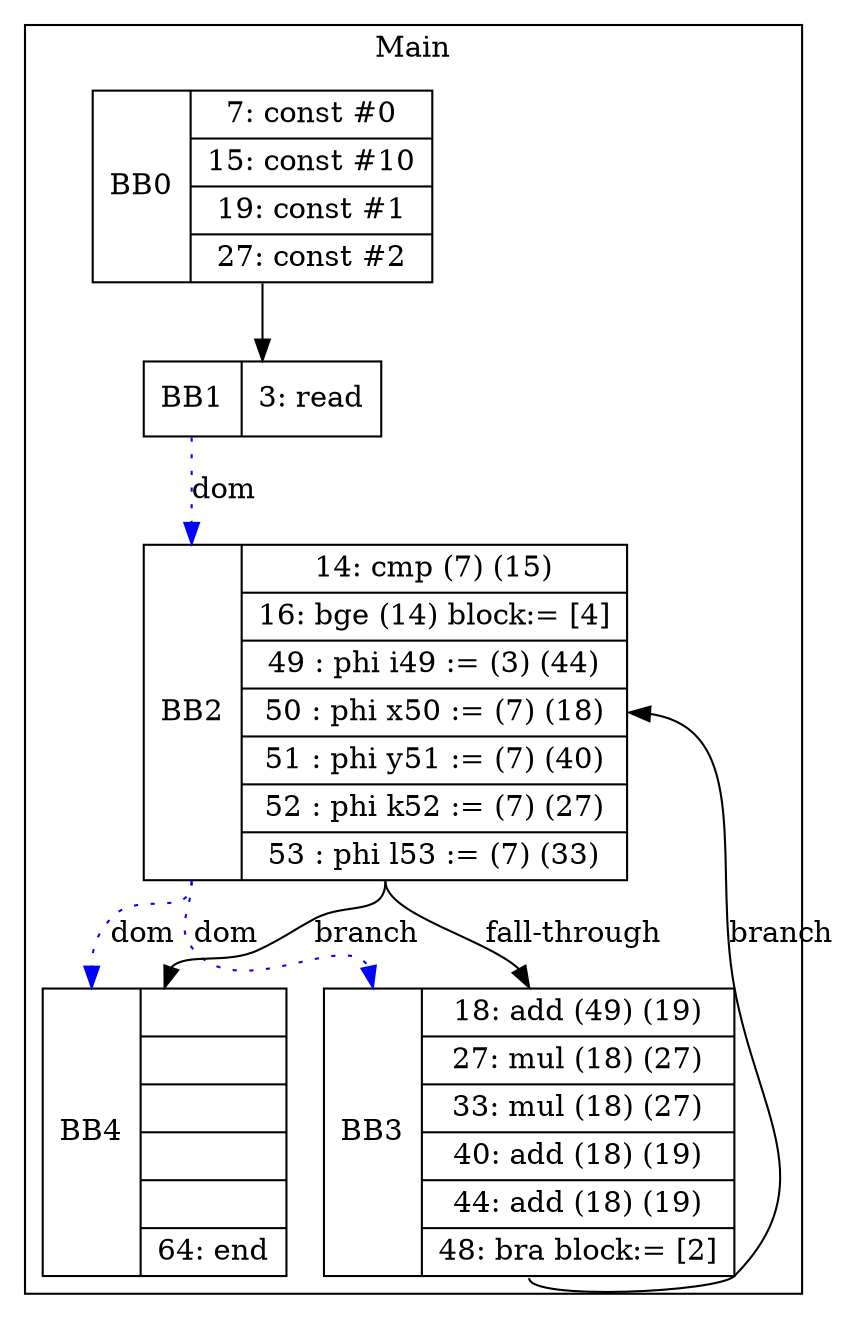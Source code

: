 digraph G {
node [shape=record];
subgraph cluster_main{
label = "Main";
BB0 [shape=record, label="<b>BB0|{7: const #0|15: const #10|19: const #1|27: const #2}"];
BB1 [shape=record, label="<b>BB1|{3: read}"];
BB2 [shape=record, label="<b>BB2|{14: cmp (7) (15)|16: bge (14) block:= [4]|49 : phi i49 := (3) (44)|50 : phi x50 := (7) (18)|51 : phi y51 := (7) (40)|52 : phi k52 := (7) (27)|53 : phi l53 := (7) (33)}"];
BB3 [shape=record, label="<b>BB3|{18: add (49) (19)|27: mul (18) (27)|33: mul (18) (27)|40: add (18) (19)|44: add (18) (19)|48: bra block:= [2]}"];
BB4 [shape=record, label="<b>BB4|{|||||64: end}"];
}
BB0:s -> BB1:n ;
BB2:b -> BB3:b [color=blue, style=dotted, label="dom"];
BB2:b -> BB4:b [color=blue, style=dotted, label="dom"];
BB1:b -> BB2:b [color=blue, style=dotted, label="dom"];
BB2:s -> BB4:n [label="branch"];
BB3:s -> BB2:e [label="branch"];
BB2:s -> BB3:n [label="fall-through"];
}
